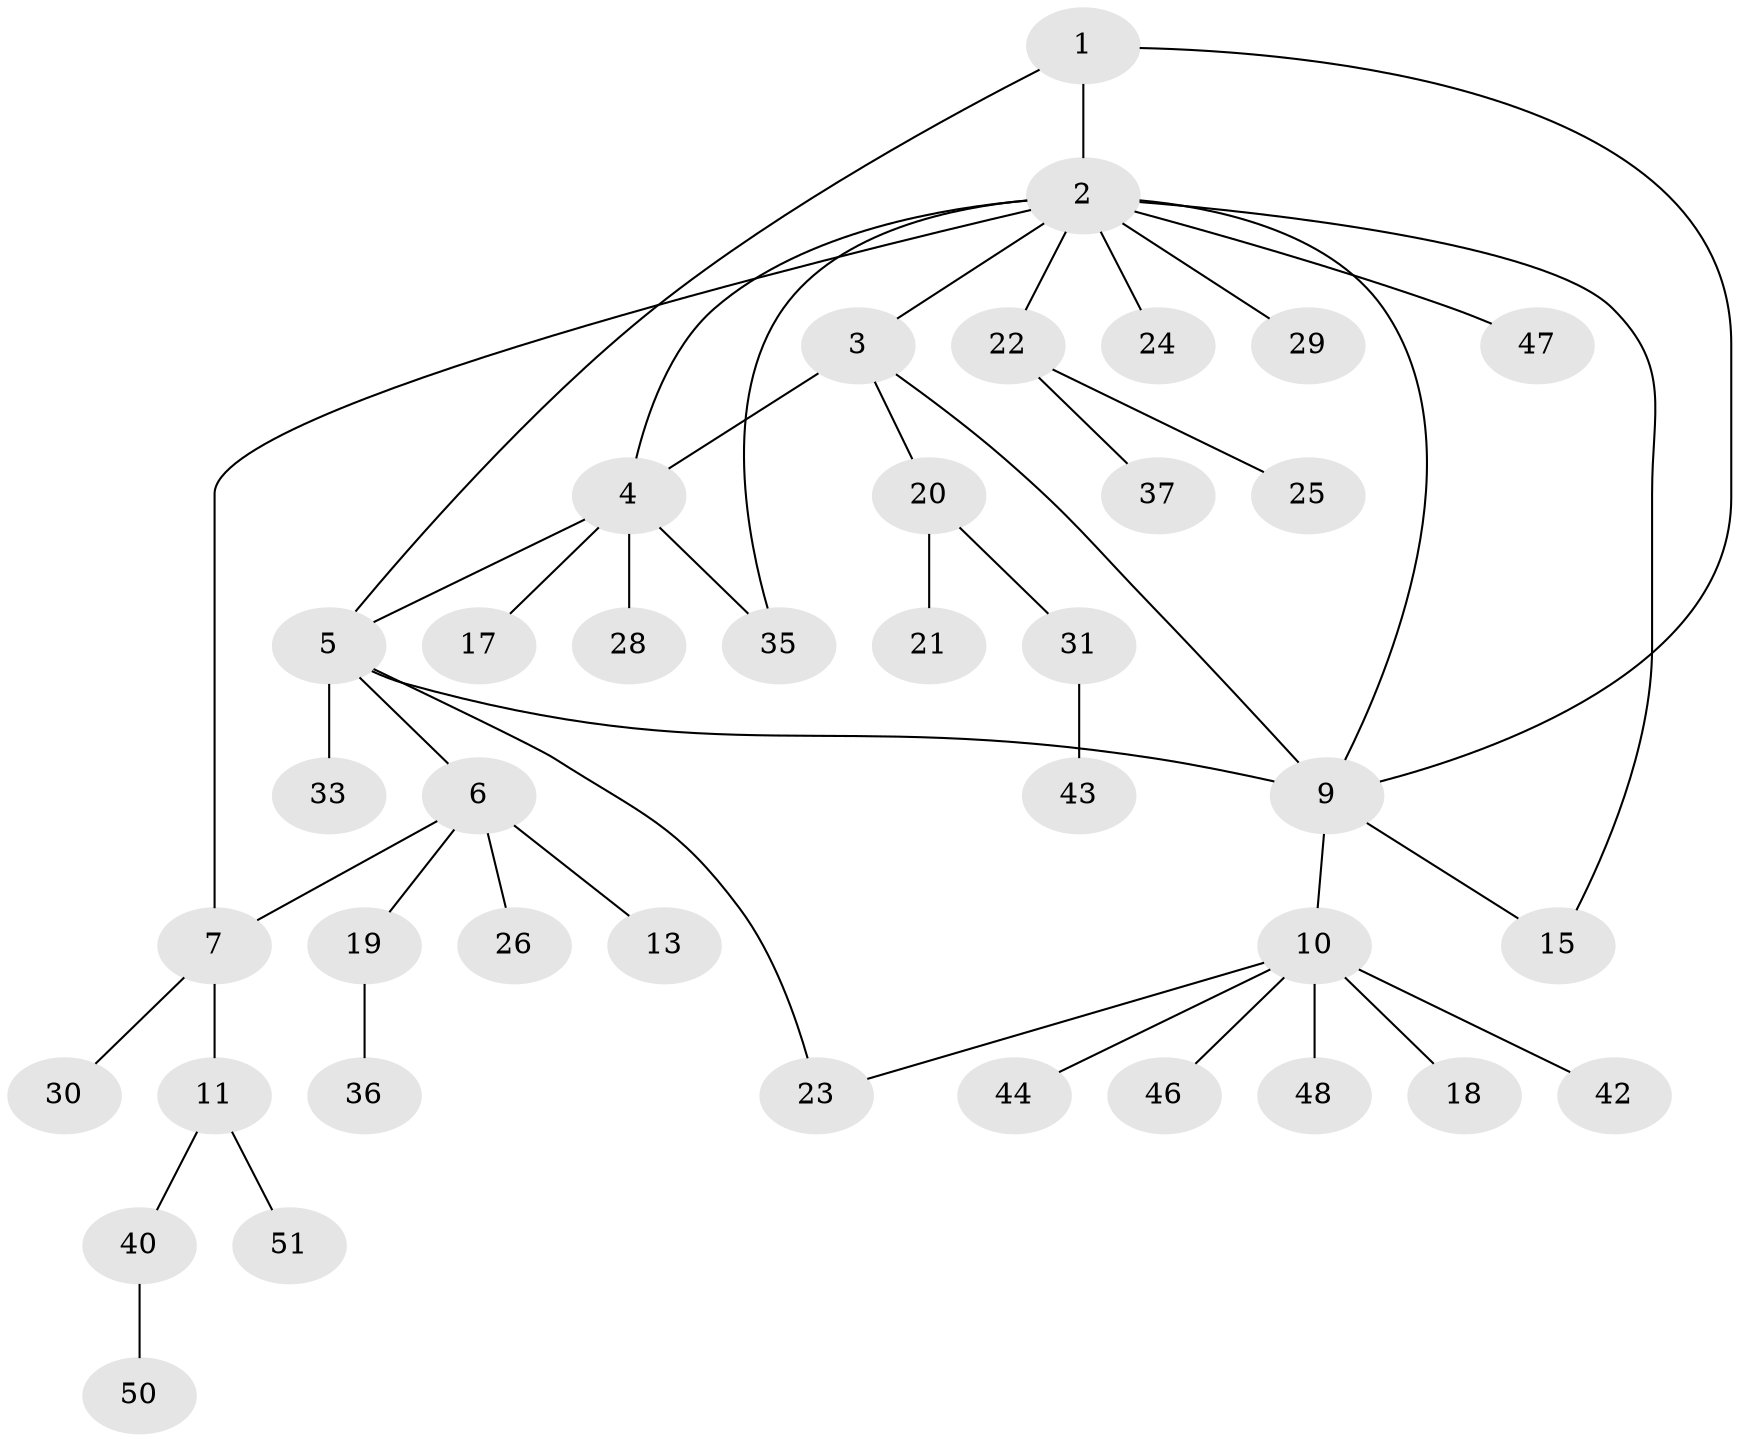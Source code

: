 // original degree distribution, {3: 0.05660377358490566, 7: 0.09433962264150944, 4: 0.07547169811320754, 6: 0.03773584905660377, 5: 0.018867924528301886, 1: 0.5849056603773585, 2: 0.1320754716981132}
// Generated by graph-tools (version 1.1) at 2025/11/02/27/25 16:11:34]
// undirected, 39 vertices, 47 edges
graph export_dot {
graph [start="1"]
  node [color=gray90,style=filled];
  1;
  2 [super="+8"];
  3;
  4 [super="+39"];
  5 [super="+45"];
  6 [super="+34"];
  7 [super="+14"];
  9 [super="+49"];
  10 [super="+16"];
  11 [super="+12"];
  13;
  15;
  17;
  18;
  19 [super="+38"];
  20 [super="+52"];
  21;
  22 [super="+41"];
  23 [super="+27"];
  24;
  25;
  26;
  28;
  29 [super="+32"];
  30;
  31;
  33;
  35;
  36;
  37;
  40;
  42;
  43 [super="+53"];
  44;
  46;
  47;
  48;
  50;
  51;
  1 -- 2;
  1 -- 5;
  1 -- 9;
  2 -- 4;
  2 -- 15;
  2 -- 22;
  2 -- 24;
  2 -- 29;
  2 -- 3;
  2 -- 35;
  2 -- 7;
  2 -- 9;
  2 -- 47;
  3 -- 4;
  3 -- 9;
  3 -- 20;
  4 -- 5;
  4 -- 17;
  4 -- 28;
  4 -- 35;
  5 -- 6;
  5 -- 9;
  5 -- 23;
  5 -- 33;
  6 -- 7;
  6 -- 13;
  6 -- 19;
  6 -- 26;
  7 -- 11;
  7 -- 30;
  9 -- 10;
  9 -- 15;
  10 -- 18;
  10 -- 42;
  10 -- 44;
  10 -- 46;
  10 -- 48;
  10 -- 23;
  11 -- 40;
  11 -- 51;
  19 -- 36;
  20 -- 21;
  20 -- 31;
  22 -- 25;
  22 -- 37;
  31 -- 43;
  40 -- 50;
}
